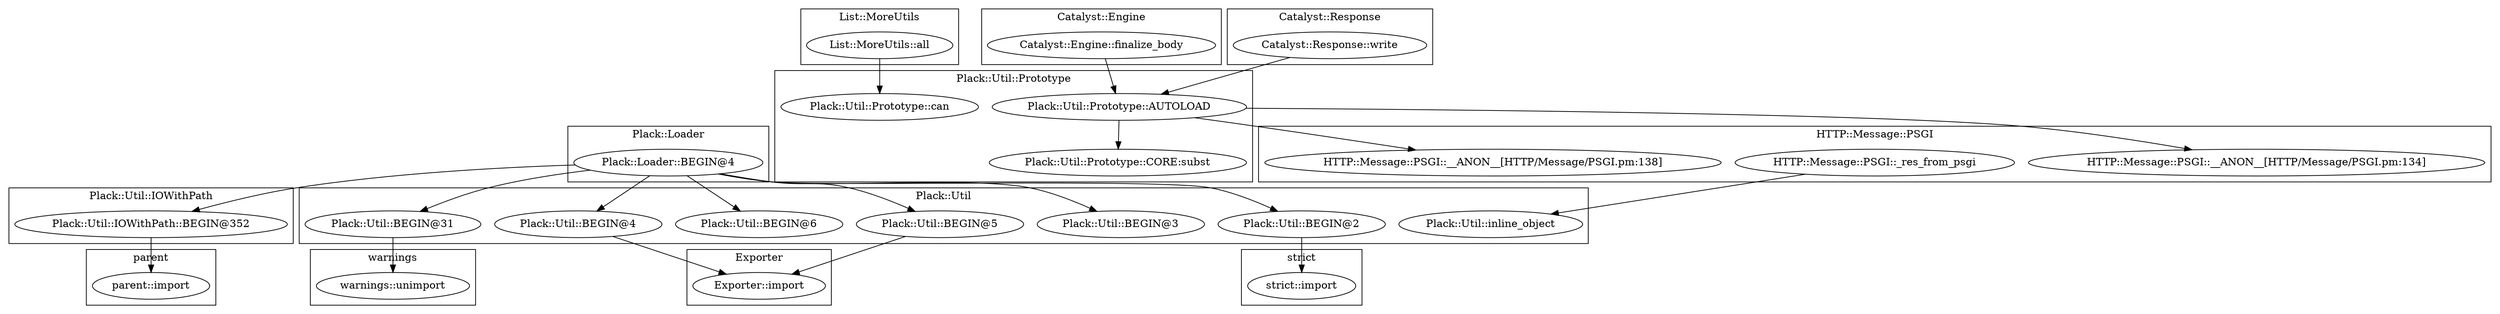 digraph {
graph [overlap=false]
subgraph cluster_Plack_Util_IOWithPath {
	label="Plack::Util::IOWithPath";
	"Plack::Util::IOWithPath::BEGIN@352";
}
subgraph cluster_Plack_Loader {
	label="Plack::Loader";
	"Plack::Loader::BEGIN@4";
}
subgraph cluster_HTTP_Message_PSGI {
	label="HTTP::Message::PSGI";
	"HTTP::Message::PSGI::__ANON__[HTTP/Message/PSGI.pm:134]";
	"HTTP::Message::PSGI::_res_from_psgi";
	"HTTP::Message::PSGI::__ANON__[HTTP/Message/PSGI.pm:138]";
}
subgraph cluster_List_MoreUtils {
	label="List::MoreUtils";
	"List::MoreUtils::all";
}
subgraph cluster_warnings {
	label="warnings";
	"warnings::unimport";
}
subgraph cluster_Catalyst_Engine {
	label="Catalyst::Engine";
	"Catalyst::Engine::finalize_body";
}
subgraph cluster_Exporter {
	label="Exporter";
	"Exporter::import";
}
subgraph cluster_Plack_Util_Prototype {
	label="Plack::Util::Prototype";
	"Plack::Util::Prototype::can";
	"Plack::Util::Prototype::CORE:subst";
	"Plack::Util::Prototype::AUTOLOAD";
}
subgraph cluster_parent {
	label="parent";
	"parent::import";
}
subgraph cluster_Plack_Util {
	label="Plack::Util";
	"Plack::Util::BEGIN@31";
	"Plack::Util::BEGIN@3";
	"Plack::Util::BEGIN@5";
	"Plack::Util::inline_object";
	"Plack::Util::BEGIN@2";
	"Plack::Util::BEGIN@4";
	"Plack::Util::BEGIN@6";
}
subgraph cluster_strict {
	label="strict";
	"strict::import";
}
subgraph cluster_Catalyst_Response {
	label="Catalyst::Response";
	"Catalyst::Response::write";
}
"Plack::Util::Prototype::AUTOLOAD" -> "HTTP::Message::PSGI::__ANON__[HTTP/Message/PSGI.pm:134]";
"Catalyst::Response::write" -> "Plack::Util::Prototype::AUTOLOAD";
"Catalyst::Engine::finalize_body" -> "Plack::Util::Prototype::AUTOLOAD";
"HTTP::Message::PSGI::_res_from_psgi" -> "Plack::Util::inline_object";
"Plack::Loader::BEGIN@4" -> "Plack::Util::BEGIN@4";
"Plack::Loader::BEGIN@4" -> "Plack::Util::BEGIN@2";
"Plack::Util::BEGIN@2" -> "strict::import";
"Plack::Loader::BEGIN@4" -> "Plack::Util::IOWithPath::BEGIN@352";
"Plack::Util::Prototype::AUTOLOAD" -> "HTTP::Message::PSGI::__ANON__[HTTP/Message/PSGI.pm:138]";
"Plack::Loader::BEGIN@4" -> "Plack::Util::BEGIN@31";
"Plack::Util::BEGIN@5" -> "Exporter::import";
"Plack::Util::BEGIN@4" -> "Exporter::import";
"Plack::Util::Prototype::AUTOLOAD" -> "Plack::Util::Prototype::CORE:subst";
"Plack::Loader::BEGIN@4" -> "Plack::Util::BEGIN@5";
"Plack::Util::BEGIN@31" -> "warnings::unimport";
"List::MoreUtils::all" -> "Plack::Util::Prototype::can";
"Plack::Loader::BEGIN@4" -> "Plack::Util::BEGIN@6";
"Plack::Util::IOWithPath::BEGIN@352" -> "parent::import";
"Plack::Loader::BEGIN@4" -> "Plack::Util::BEGIN@3";
}
